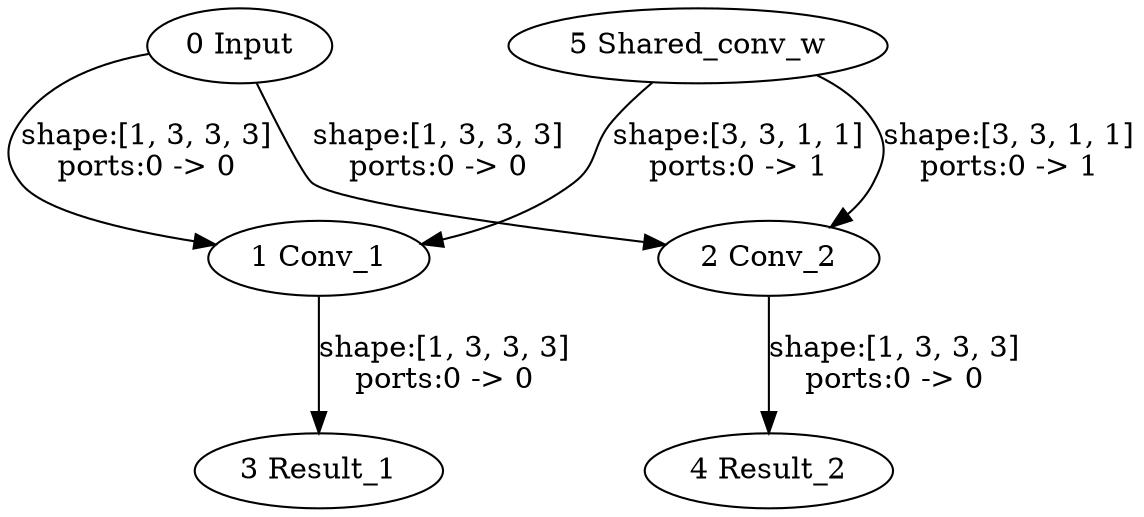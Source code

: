 strict digraph  {
"0 Input" [id=0, type=Parameter];
"1 Conv_1" [id=1, type=Convolution];
"2 Conv_2" [id=2, type=Convolution];
"3 Result_1" [id=3, type=Result];
"4 Result_2" [id=4, type=Result];
"5 Shared_conv_w" [id=5, type=Constant];
"0 Input" -> "1 Conv_1"  [label="shape:[1, 3, 3, 3]\nports:0 -> 0", style=solid];
"0 Input" -> "2 Conv_2"  [label="shape:[1, 3, 3, 3]\nports:0 -> 0", style=solid];
"1 Conv_1" -> "3 Result_1"  [label="shape:[1, 3, 3, 3]\nports:0 -> 0", style=solid];
"2 Conv_2" -> "4 Result_2"  [label="shape:[1, 3, 3, 3]\nports:0 -> 0", style=solid];
"5 Shared_conv_w" -> "1 Conv_1"  [label="shape:[3, 3, 1, 1]\nports:0 -> 1", style=solid];
"5 Shared_conv_w" -> "2 Conv_2"  [label="shape:[3, 3, 1, 1]\nports:0 -> 1", style=solid];
}
